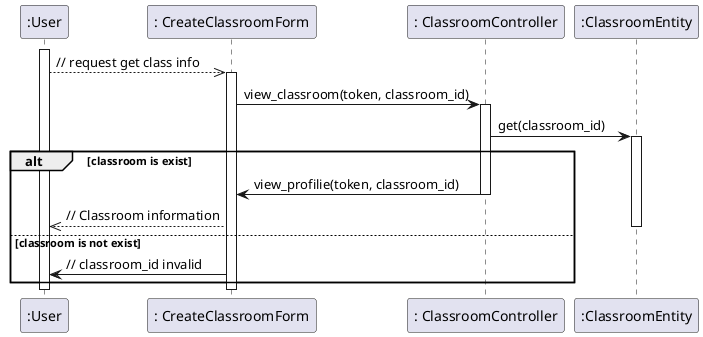 @startuml viewClass

activate ":User"
":User" -->> ": CreateClassroomForm": // request get class info
activate ": CreateClassroomForm"
": CreateClassroomForm" -> ": ClassroomController": view_classroom(token, classroom_id)
activate ": ClassroomController"
": ClassroomController" -> ":ClassroomEntity": get(classroom_id)
activate ":ClassroomEntity"
alt classroom is exist
    ": ClassroomController" -> ": CreateClassroomForm": view_profilie(token, classroom_id)
    deactivate ": ClassroomController"
    ": CreateClassroomForm" -->> ":User": // Classroom information
else classroom is not exist
    deactivate ":ClassroomEntity"
    ": CreateClassroomForm" -> ":User": // classroom_id invalid
end

deactivate ": CreateClassroomForm"
deactivate ":User"

@enduml
